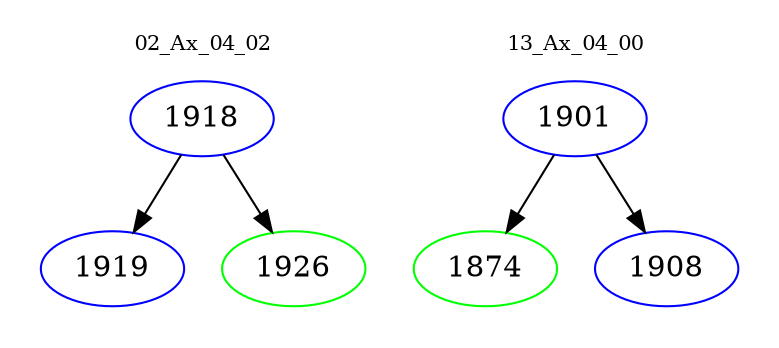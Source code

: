 digraph{
subgraph cluster_0 {
color = white
label = "02_Ax_04_02";
fontsize=10;
T0_1918 [label="1918", color="blue"]
T0_1918 -> T0_1919 [color="black"]
T0_1919 [label="1919", color="blue"]
T0_1918 -> T0_1926 [color="black"]
T0_1926 [label="1926", color="green"]
}
subgraph cluster_1 {
color = white
label = "13_Ax_04_00";
fontsize=10;
T1_1901 [label="1901", color="blue"]
T1_1901 -> T1_1874 [color="black"]
T1_1874 [label="1874", color="green"]
T1_1901 -> T1_1908 [color="black"]
T1_1908 [label="1908", color="blue"]
}
}
